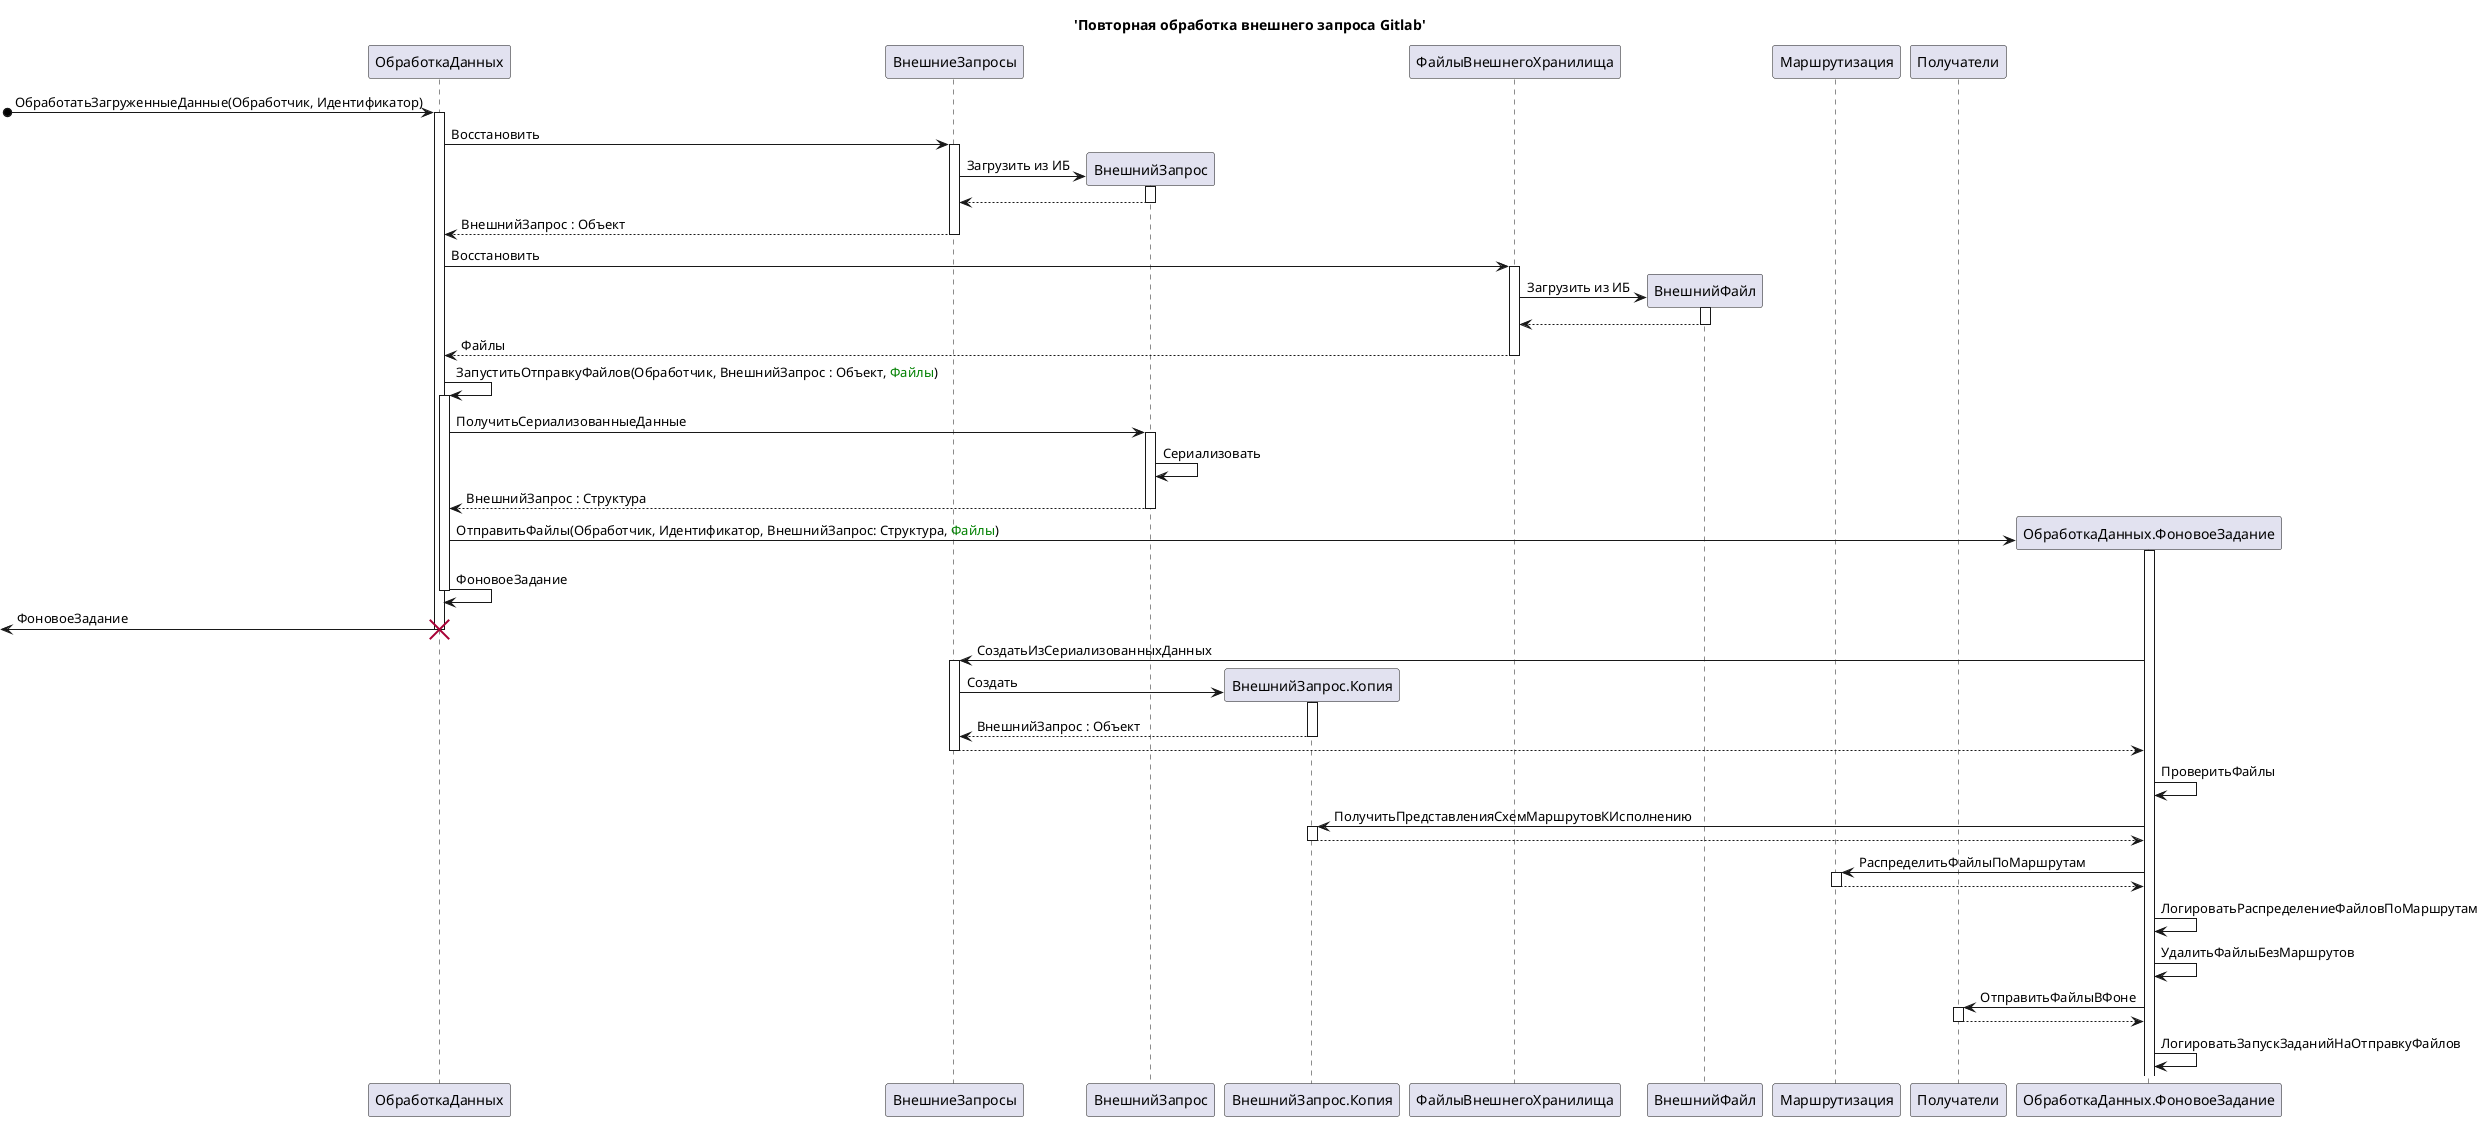@startuml

title 'Повторная обработка внешнего запроса Gitlab'

participant ОбработкаДанных
participant ВнешниеЗапросы
participant ВнешнийЗапрос
participant ВнешнийЗапрос.Копия
participant ФайлыВнешнегоХранилища
participant ВнешнийФайл
participant Маршрутизация
participant Получатели
participant ОбработкаДанных.ФоновоеЗадание

[o-> ОбработкаДанных ++ : ОбработатьЗагруженныеДанные(Обработчик, Идентификатор)

ОбработкаДанных -> ВнешниеЗапросы ++ : Восстановить
create ВнешнийЗапрос
ВнешниеЗапросы -> ВнешнийЗапрос ++ : Загрузить из ИБ
return
return ВнешнийЗапрос : Объект

ОбработкаДанных -> ФайлыВнешнегоХранилища ++ : Восстановить
create ВнешнийФайл
ФайлыВнешнегоХранилища -> ВнешнийФайл ++ : Загрузить из ИБ
return
return Файлы

ОбработкаДанных -> ОбработкаДанных ++ : ЗапуститьОтправкуФайлов(Обработчик, ВнешнийЗапрос : Объект, <color #green>Файлы</color>)
ОбработкаДанных -> ВнешнийЗапрос ++ : ПолучитьСериализованныеДанные
ВнешнийЗапрос -> ВнешнийЗапрос : Сериализовать
return ВнешнийЗапрос : Структура

create ОбработкаДанных.ФоновоеЗадание
ОбработкаДанных -> ОбработкаДанных.ФоновоеЗадание ++ : ОтправитьФайлы(Обработчик, Идентификатор, ВнешнийЗапрос: Структура, <color #green>Файлы</color>)
ОбработкаДанных -> ОбработкаДанных -- : ФоновоеЗадание
[<- ОбработкаДанных : ФоновоеЗадание
destroy ОбработкаДанных

ОбработкаДанных.ФоновоеЗадание -> ВнешниеЗапросы ++ : СоздатьИзСериализованныхДанных

create ВнешнийЗапрос.Копия
ВнешниеЗапросы -> ВнешнийЗапрос.Копия ++ : Создать
return ВнешнийЗапрос : Объект
return

ОбработкаДанных.ФоновоеЗадание -> ОбработкаДанных.ФоновоеЗадание : ПроверитьФайлы
' TODO обращение напрямую в объект, а другие методы через api внешних запросов, переделать!
ОбработкаДанных.ФоновоеЗадание -> ВнешнийЗапрос.Копия ++ : ПолучитьПредставленияСхемМаршрутовКИсполнению
return
ОбработкаДанных.ФоновоеЗадание -> Маршрутизация ++ : РаспределитьФайлыПоМаршрутам
return
ОбработкаДанных.ФоновоеЗадание -> ОбработкаДанных.ФоновоеЗадание : ЛогироватьРаспределениеФайловПоМаршрутам
ОбработкаДанных.ФоновоеЗадание -> ОбработкаДанных.ФоновоеЗадание : УдалитьФайлыБезМаршрутов
ОбработкаДанных.ФоновоеЗадание -> Получатели ++ : ОтправитьФайлыВФоне
return
ОбработкаДанных.ФоновоеЗадание -> ОбработкаДанных.ФоновоеЗадание : ЛогироватьЗапускЗаданийНаОтправкуФайлов

@enduml
